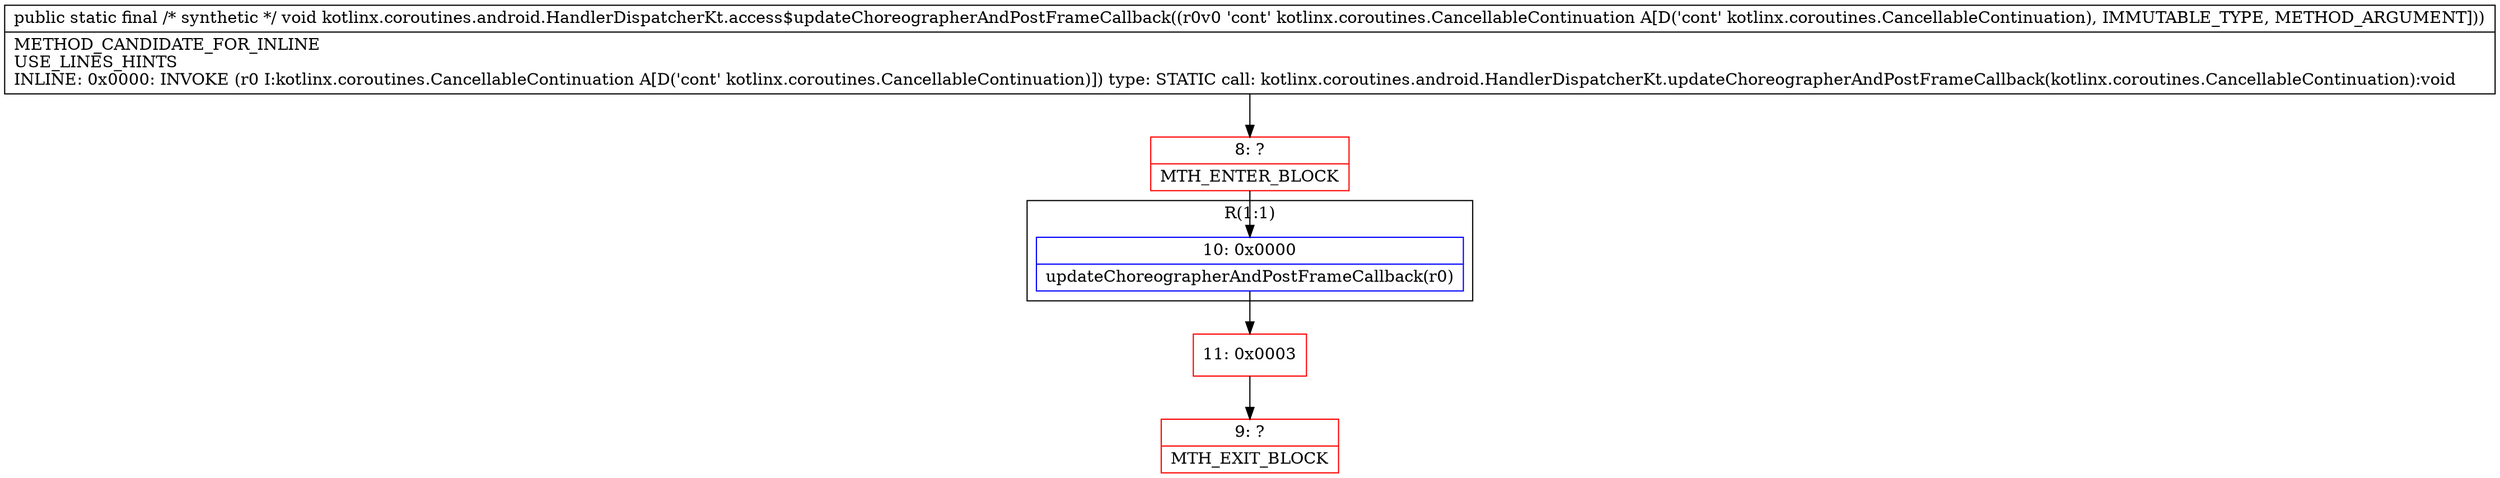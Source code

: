 digraph "CFG forkotlinx.coroutines.android.HandlerDispatcherKt.access$updateChoreographerAndPostFrameCallback(Lkotlinx\/coroutines\/CancellableContinuation;)V" {
subgraph cluster_Region_190843744 {
label = "R(1:1)";
node [shape=record,color=blue];
Node_10 [shape=record,label="{10\:\ 0x0000|updateChoreographerAndPostFrameCallback(r0)\l}"];
}
Node_8 [shape=record,color=red,label="{8\:\ ?|MTH_ENTER_BLOCK\l}"];
Node_11 [shape=record,color=red,label="{11\:\ 0x0003}"];
Node_9 [shape=record,color=red,label="{9\:\ ?|MTH_EXIT_BLOCK\l}"];
MethodNode[shape=record,label="{public static final \/* synthetic *\/ void kotlinx.coroutines.android.HandlerDispatcherKt.access$updateChoreographerAndPostFrameCallback((r0v0 'cont' kotlinx.coroutines.CancellableContinuation A[D('cont' kotlinx.coroutines.CancellableContinuation), IMMUTABLE_TYPE, METHOD_ARGUMENT]))  | METHOD_CANDIDATE_FOR_INLINE\lUSE_LINES_HINTS\lINLINE: 0x0000: INVOKE  (r0 I:kotlinx.coroutines.CancellableContinuation A[D('cont' kotlinx.coroutines.CancellableContinuation)]) type: STATIC call: kotlinx.coroutines.android.HandlerDispatcherKt.updateChoreographerAndPostFrameCallback(kotlinx.coroutines.CancellableContinuation):void\l}"];
MethodNode -> Node_8;Node_10 -> Node_11;
Node_8 -> Node_10;
Node_11 -> Node_9;
}

